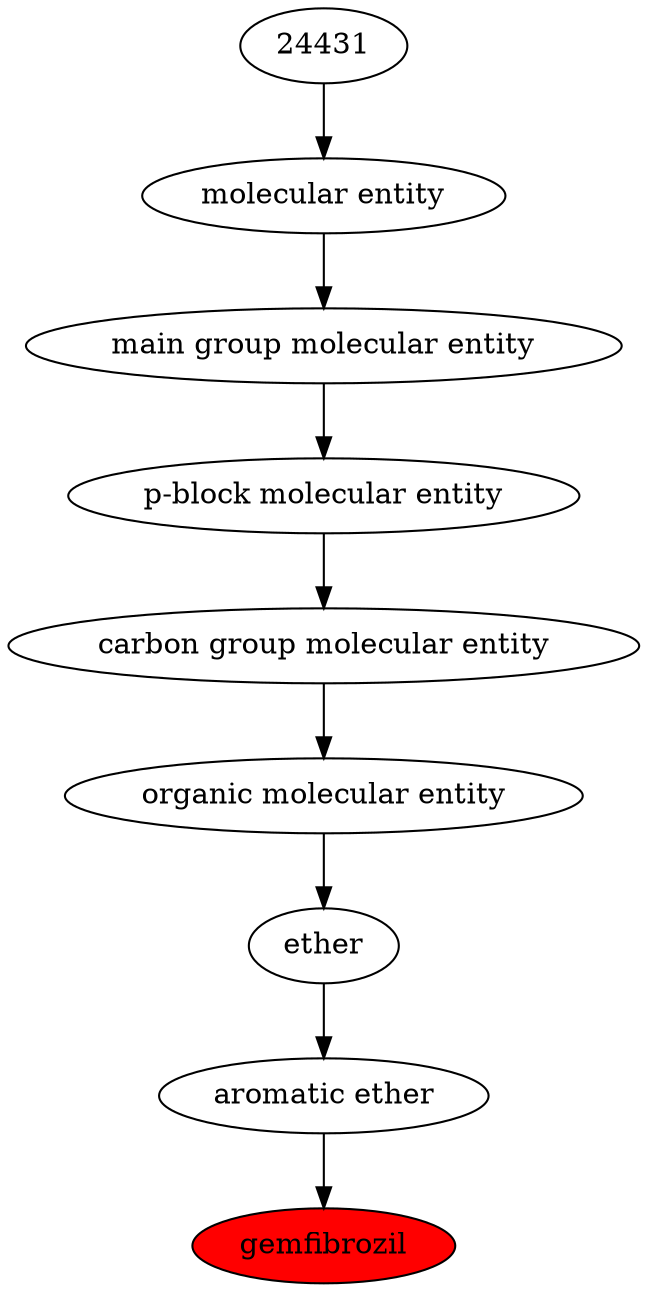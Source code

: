 digraph tree{ 
5296 [label="gemfibrozil" fillcolor=red style=filled]
35618 -> 5296
35618 [label="aromatic ether"]
25698 -> 35618
25698 [label="ether"]
50860 -> 25698
50860 [label="organic molecular entity"]
33582 -> 50860
33582 [label="carbon group molecular entity"]
33675 -> 33582
33675 [label="p-block molecular entity"]
33579 -> 33675
33579 [label="main group molecular entity"]
23367 -> 33579
23367 [label="molecular entity"]
24431 -> 23367
24431 [label="24431"]
}